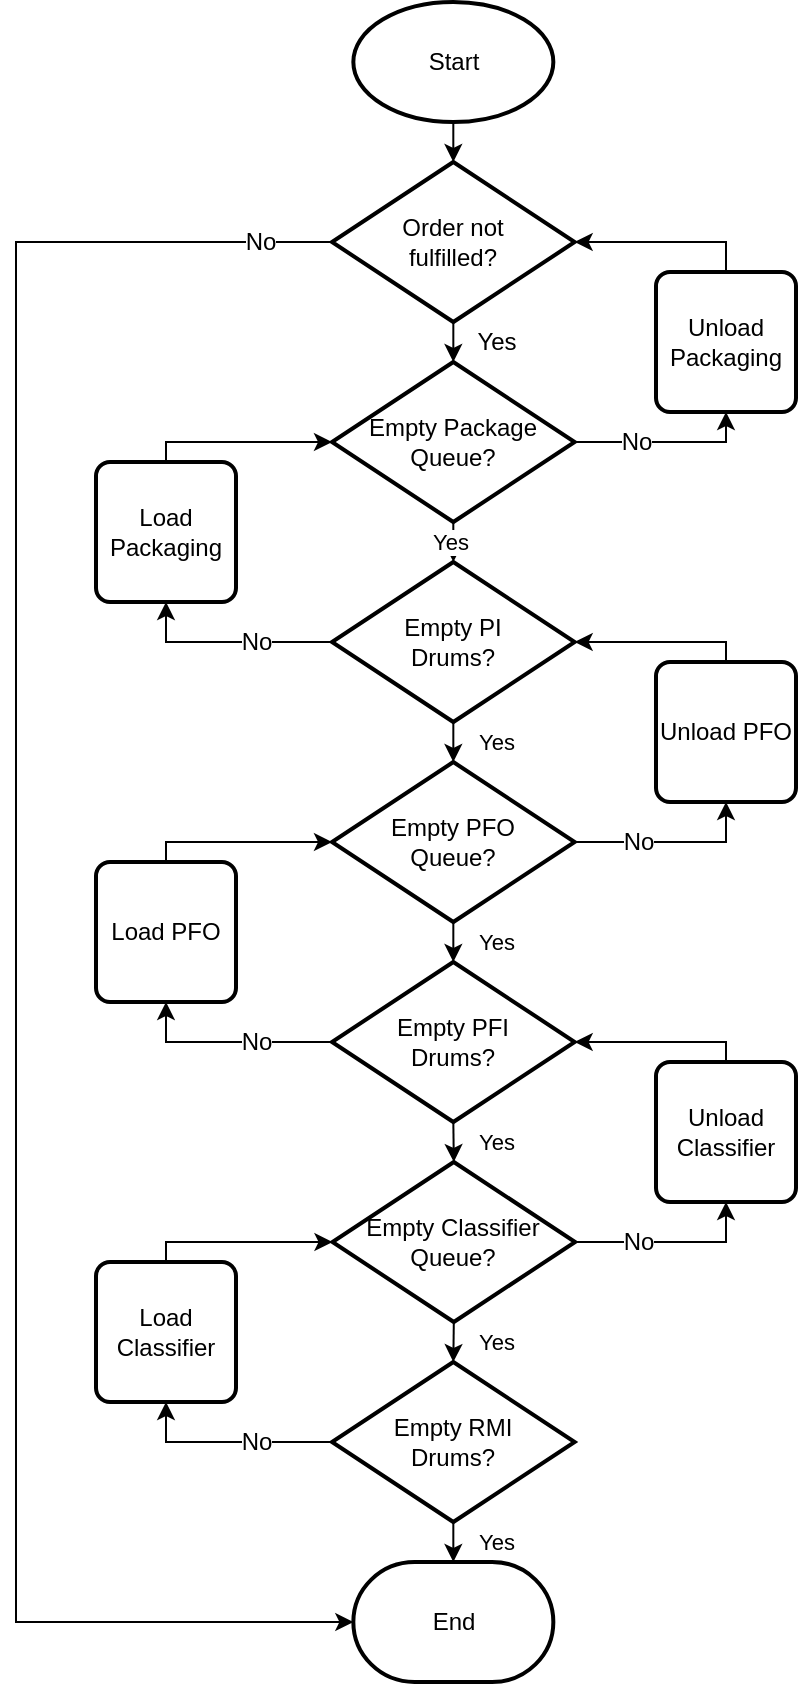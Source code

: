 <mxfile version="12.4.3" type="device" pages="1"><diagram id="_Pc0dId8PIUdgL5l4WJK" name="Page-1"><mxGraphModel dx="1048" dy="1745" grid="1" gridSize="10" guides="1" tooltips="1" connect="1" arrows="1" fold="1" page="1" pageScale="1" pageWidth="1100" pageHeight="850" math="0" shadow="0"><root><mxCell id="0"/><mxCell id="1" parent="0"/><mxCell id="DGjXijmD_eKTkwyKEHRK-1" value="End" style="strokeWidth=2;html=1;shape=mxgraph.flowchart.terminator;whiteSpace=wrap;" vertex="1" parent="1"><mxGeometry x="498.67" y="780" width="100" height="60" as="geometry"/></mxCell><mxCell id="DGjXijmD_eKTkwyKEHRK-11" style="edgeStyle=orthogonalEdgeStyle;rounded=0;orthogonalLoop=1;jettySize=auto;html=1;exitX=0.5;exitY=1;exitDx=0;exitDy=0;exitPerimeter=0;entryX=0.5;entryY=0;entryDx=0;entryDy=0;entryPerimeter=0;" edge="1" parent="1" source="DGjXijmD_eKTkwyKEHRK-2" target="DGjXijmD_eKTkwyKEHRK-4"><mxGeometry relative="1" as="geometry"/></mxCell><mxCell id="DGjXijmD_eKTkwyKEHRK-2" value="Start" style="strokeWidth=2;html=1;shape=mxgraph.flowchart.start_1;whiteSpace=wrap;" vertex="1" parent="1"><mxGeometry x="498.67" width="100" height="60" as="geometry"/></mxCell><mxCell id="DGjXijmD_eKTkwyKEHRK-12" style="edgeStyle=orthogonalEdgeStyle;rounded=0;orthogonalLoop=1;jettySize=auto;html=1;exitX=0.5;exitY=1;exitDx=0;exitDy=0;exitPerimeter=0;entryX=0.5;entryY=0;entryDx=0;entryDy=0;entryPerimeter=0;" edge="1" parent="1" source="DGjXijmD_eKTkwyKEHRK-4" target="DGjXijmD_eKTkwyKEHRK-8"><mxGeometry relative="1" as="geometry"/></mxCell><mxCell id="DGjXijmD_eKTkwyKEHRK-22" style="edgeStyle=orthogonalEdgeStyle;rounded=0;orthogonalLoop=1;jettySize=auto;html=1;exitX=0;exitY=0.5;exitDx=0;exitDy=0;exitPerimeter=0;entryX=0;entryY=0.5;entryDx=0;entryDy=0;entryPerimeter=0;" edge="1" parent="1" source="DGjXijmD_eKTkwyKEHRK-4" target="DGjXijmD_eKTkwyKEHRK-1"><mxGeometry relative="1" as="geometry"><Array as="points"><mxPoint x="330" y="120"/><mxPoint x="330" y="810"/></Array></mxGeometry></mxCell><mxCell id="DGjXijmD_eKTkwyKEHRK-36" value="No" style="text;html=1;align=center;verticalAlign=middle;resizable=0;points=[];;labelBackgroundColor=#ffffff;" vertex="1" connectable="0" parent="DGjXijmD_eKTkwyKEHRK-22"><mxGeometry x="-0.954" relative="1" as="geometry"><mxPoint x="-13.24" y="-0.34" as="offset"/></mxGeometry></mxCell><mxCell id="DGjXijmD_eKTkwyKEHRK-4" value="Order not&lt;br&gt;fulfilled?" style="strokeWidth=2;html=1;shape=mxgraph.flowchart.decision;whiteSpace=wrap;" vertex="1" parent="1"><mxGeometry x="488" y="80" width="121.33" height="80" as="geometry"/></mxCell><mxCell id="DGjXijmD_eKTkwyKEHRK-13" value="Yes" style="edgeStyle=orthogonalEdgeStyle;rounded=0;orthogonalLoop=1;jettySize=auto;html=1;exitX=0.5;exitY=1;exitDx=0;exitDy=0;exitPerimeter=0;" edge="1" parent="1" source="DGjXijmD_eKTkwyKEHRK-8" target="DGjXijmD_eKTkwyKEHRK-9"><mxGeometry x="0.977" y="24" relative="1" as="geometry"><mxPoint x="-2" y="-10" as="offset"/></mxGeometry></mxCell><mxCell id="DGjXijmD_eKTkwyKEHRK-28" style="edgeStyle=orthogonalEdgeStyle;rounded=0;orthogonalLoop=1;jettySize=auto;html=1;exitX=0.5;exitY=0;exitDx=0;exitDy=0;entryX=1;entryY=0.5;entryDx=0;entryDy=0;entryPerimeter=0;" edge="1" parent="1" source="DGjXijmD_eKTkwyKEHRK-52" target="DGjXijmD_eKTkwyKEHRK-4"><mxGeometry relative="1" as="geometry"><Array as="points"><mxPoint x="685" y="120"/></Array></mxGeometry></mxCell><mxCell id="DGjXijmD_eKTkwyKEHRK-8" value="Empty Package&lt;br&gt;Queue?" style="strokeWidth=2;html=1;shape=mxgraph.flowchart.decision;whiteSpace=wrap;" vertex="1" parent="1"><mxGeometry x="488" y="180" width="121.33" height="80" as="geometry"/></mxCell><mxCell id="DGjXijmD_eKTkwyKEHRK-14" value="Yes" style="edgeStyle=orthogonalEdgeStyle;rounded=0;orthogonalLoop=1;jettySize=auto;html=1;exitX=0.5;exitY=1;exitDx=0;exitDy=0;exitPerimeter=0;entryX=0.5;entryY=0;entryDx=0;entryDy=0;entryPerimeter=0;" edge="1" parent="1" source="DGjXijmD_eKTkwyKEHRK-9" target="DGjXijmD_eKTkwyKEHRK-10"><mxGeometry x="-0.019" y="21" relative="1" as="geometry"><mxPoint as="offset"/></mxGeometry></mxCell><mxCell id="DGjXijmD_eKTkwyKEHRK-27" style="edgeStyle=orthogonalEdgeStyle;rounded=0;orthogonalLoop=1;jettySize=auto;html=1;exitX=0.5;exitY=0;exitDx=0;exitDy=0;entryX=0;entryY=0.5;entryDx=0;entryDy=0;entryPerimeter=0;" edge="1" parent="1" source="DGjXijmD_eKTkwyKEHRK-49" target="DGjXijmD_eKTkwyKEHRK-8"><mxGeometry relative="1" as="geometry"><Array as="points"><mxPoint x="405" y="220"/></Array></mxGeometry></mxCell><mxCell id="DGjXijmD_eKTkwyKEHRK-9" value="Empty PI &lt;br&gt;Drums?" style="strokeWidth=2;html=1;shape=mxgraph.flowchart.decision;whiteSpace=wrap;" vertex="1" parent="1"><mxGeometry x="488" y="280" width="121.33" height="80" as="geometry"/></mxCell><mxCell id="DGjXijmD_eKTkwyKEHRK-18" value="Yes" style="edgeStyle=orthogonalEdgeStyle;rounded=0;orthogonalLoop=1;jettySize=auto;html=1;exitX=0.5;exitY=1;exitDx=0;exitDy=0;exitPerimeter=0;entryX=0.5;entryY=0;entryDx=0;entryDy=0;entryPerimeter=0;" edge="1" parent="1" source="DGjXijmD_eKTkwyKEHRK-10" target="DGjXijmD_eKTkwyKEHRK-15"><mxGeometry x="-0.019" y="21" relative="1" as="geometry"><mxPoint as="offset"/></mxGeometry></mxCell><mxCell id="DGjXijmD_eKTkwyKEHRK-26" style="edgeStyle=orthogonalEdgeStyle;rounded=0;orthogonalLoop=1;jettySize=auto;html=1;exitX=1;exitY=0.5;exitDx=0;exitDy=0;exitPerimeter=0;entryX=0.5;entryY=1;entryDx=0;entryDy=0;" edge="1" parent="1" source="DGjXijmD_eKTkwyKEHRK-10" target="DGjXijmD_eKTkwyKEHRK-46"><mxGeometry relative="1" as="geometry"><Array as="points"><mxPoint x="685" y="420"/></Array></mxGeometry></mxCell><mxCell id="DGjXijmD_eKTkwyKEHRK-33" value="No" style="text;html=1;align=center;verticalAlign=middle;resizable=0;points=[];;labelBackgroundColor=#ffffff;" vertex="1" connectable="0" parent="DGjXijmD_eKTkwyKEHRK-26"><mxGeometry x="-0.846" relative="1" as="geometry"><mxPoint x="23.66" y="-0.34" as="offset"/></mxGeometry></mxCell><mxCell id="DGjXijmD_eKTkwyKEHRK-10" value="Empty PFO&lt;br&gt;Queue?" style="strokeWidth=2;html=1;shape=mxgraph.flowchart.decision;whiteSpace=wrap;" vertex="1" parent="1"><mxGeometry x="488" y="380" width="121.33" height="80" as="geometry"/></mxCell><mxCell id="DGjXijmD_eKTkwyKEHRK-19" value="Yes" style="edgeStyle=orthogonalEdgeStyle;rounded=0;orthogonalLoop=1;jettySize=auto;html=1;exitX=0.5;exitY=1;exitDx=0;exitDy=0;exitPerimeter=0;entryX=0.5;entryY=0;entryDx=0;entryDy=0;entryPerimeter=0;" edge="1" parent="1" source="DGjXijmD_eKTkwyKEHRK-15" target="DGjXijmD_eKTkwyKEHRK-16"><mxGeometry x="0.031" y="21" relative="1" as="geometry"><mxPoint as="offset"/></mxGeometry></mxCell><mxCell id="DGjXijmD_eKTkwyKEHRK-25" style="edgeStyle=orthogonalEdgeStyle;rounded=0;orthogonalLoop=1;jettySize=auto;html=1;exitX=0;exitY=0.5;exitDx=0;exitDy=0;exitPerimeter=0;entryX=0.5;entryY=1;entryDx=0;entryDy=0;" edge="1" parent="1" source="DGjXijmD_eKTkwyKEHRK-15" target="DGjXijmD_eKTkwyKEHRK-45"><mxGeometry relative="1" as="geometry"/></mxCell><mxCell id="DGjXijmD_eKTkwyKEHRK-31" value="No" style="text;html=1;align=center;verticalAlign=middle;resizable=0;points=[];;labelBackgroundColor=#ffffff;" vertex="1" connectable="0" parent="DGjXijmD_eKTkwyKEHRK-25"><mxGeometry x="-0.852" relative="1" as="geometry"><mxPoint x="-30.48" y="-0.34" as="offset"/></mxGeometry></mxCell><mxCell id="DGjXijmD_eKTkwyKEHRK-15" value="Empty PFI&lt;br&gt;Drums?" style="strokeWidth=2;html=1;shape=mxgraph.flowchart.decision;whiteSpace=wrap;" vertex="1" parent="1"><mxGeometry x="488" y="480" width="121.33" height="80" as="geometry"/></mxCell><mxCell id="DGjXijmD_eKTkwyKEHRK-20" value="Yes" style="edgeStyle=orthogonalEdgeStyle;rounded=0;orthogonalLoop=1;jettySize=auto;html=1;exitX=0.5;exitY=1;exitDx=0;exitDy=0;exitPerimeter=0;entryX=0.5;entryY=0;entryDx=0;entryDy=0;entryPerimeter=0;" edge="1" parent="1" source="DGjXijmD_eKTkwyKEHRK-16" target="DGjXijmD_eKTkwyKEHRK-17"><mxGeometry x="-0.07" y="21" relative="1" as="geometry"><mxPoint as="offset"/></mxGeometry></mxCell><mxCell id="DGjXijmD_eKTkwyKEHRK-24" style="edgeStyle=orthogonalEdgeStyle;rounded=0;orthogonalLoop=1;jettySize=auto;html=1;exitX=0.5;exitY=0;exitDx=0;exitDy=0;entryX=1;entryY=0.5;entryDx=0;entryDy=0;entryPerimeter=0;" edge="1" parent="1" source="DGjXijmD_eKTkwyKEHRK-42" target="DGjXijmD_eKTkwyKEHRK-15"><mxGeometry relative="1" as="geometry"><Array as="points"><mxPoint x="685" y="520"/></Array></mxGeometry></mxCell><mxCell id="DGjXijmD_eKTkwyKEHRK-16" value="Empty Classifier&lt;br&gt;Queue?" style="strokeWidth=2;html=1;shape=mxgraph.flowchart.decision;whiteSpace=wrap;" vertex="1" parent="1"><mxGeometry x="488.24" y="580" width="121.33" height="80" as="geometry"/></mxCell><mxCell id="DGjXijmD_eKTkwyKEHRK-21" value="Yes" style="edgeStyle=orthogonalEdgeStyle;rounded=0;orthogonalLoop=1;jettySize=auto;html=1;exitX=0.5;exitY=1;exitDx=0;exitDy=0;exitPerimeter=0;entryX=0.5;entryY=0;entryDx=0;entryDy=0;entryPerimeter=0;" edge="1" parent="1" source="DGjXijmD_eKTkwyKEHRK-17" target="DGjXijmD_eKTkwyKEHRK-1"><mxGeometry x="-0.019" y="21" relative="1" as="geometry"><mxPoint as="offset"/></mxGeometry></mxCell><mxCell id="DGjXijmD_eKTkwyKEHRK-23" style="edgeStyle=orthogonalEdgeStyle;rounded=0;orthogonalLoop=1;jettySize=auto;html=1;exitX=0.5;exitY=0;exitDx=0;exitDy=0;entryX=0;entryY=0.5;entryDx=0;entryDy=0;entryPerimeter=0;" edge="1" parent="1" source="DGjXijmD_eKTkwyKEHRK-37" target="DGjXijmD_eKTkwyKEHRK-16"><mxGeometry relative="1" as="geometry"><Array as="points"><mxPoint x="405" y="620"/></Array></mxGeometry></mxCell><mxCell id="DGjXijmD_eKTkwyKEHRK-17" value="Empty RMI&lt;br&gt;Drums?" style="strokeWidth=2;html=1;shape=mxgraph.flowchart.decision;whiteSpace=wrap;" vertex="1" parent="1"><mxGeometry x="488" y="680" width="121.33" height="80" as="geometry"/></mxCell><mxCell id="DGjXijmD_eKTkwyKEHRK-29" value="Yes" style="text;html=1;align=center;verticalAlign=middle;resizable=0;points=[];;autosize=1;" vertex="1" parent="1"><mxGeometry x="550" y="160" width="40" height="20" as="geometry"/></mxCell><mxCell id="DGjXijmD_eKTkwyKEHRK-37" value="Load Classifier" style="rounded=1;whiteSpace=wrap;html=1;absoluteArcSize=1;arcSize=14;strokeWidth=2;" vertex="1" parent="1"><mxGeometry x="370" y="630" width="70" height="70" as="geometry"/></mxCell><mxCell id="DGjXijmD_eKTkwyKEHRK-40" style="edgeStyle=orthogonalEdgeStyle;rounded=0;orthogonalLoop=1;jettySize=auto;html=1;exitX=0;exitY=0.5;exitDx=0;exitDy=0;exitPerimeter=0;entryX=0.5;entryY=1;entryDx=0;entryDy=0;" edge="1" parent="1" source="DGjXijmD_eKTkwyKEHRK-17" target="DGjXijmD_eKTkwyKEHRK-37"><mxGeometry relative="1" as="geometry"><mxPoint x="488.235" y="719.765" as="sourcePoint"/><mxPoint x="488.235" y="619.765" as="targetPoint"/></mxGeometry></mxCell><mxCell id="DGjXijmD_eKTkwyKEHRK-41" value="No" style="text;html=1;align=center;verticalAlign=middle;resizable=0;points=[];;labelBackgroundColor=#ffffff;" vertex="1" connectable="0" parent="DGjXijmD_eKTkwyKEHRK-40"><mxGeometry x="-0.826" y="1" relative="1" as="geometry"><mxPoint x="-29.1" y="-1.34" as="offset"/></mxGeometry></mxCell><mxCell id="DGjXijmD_eKTkwyKEHRK-42" value="Unload Classifier" style="rounded=1;whiteSpace=wrap;html=1;absoluteArcSize=1;arcSize=14;strokeWidth=2;" vertex="1" parent="1"><mxGeometry x="650" y="530" width="70" height="70" as="geometry"/></mxCell><mxCell id="DGjXijmD_eKTkwyKEHRK-43" style="edgeStyle=orthogonalEdgeStyle;rounded=0;orthogonalLoop=1;jettySize=auto;html=1;exitX=1;exitY=0.5;exitDx=0;exitDy=0;exitPerimeter=0;entryX=0.5;entryY=1;entryDx=0;entryDy=0;" edge="1" parent="1" source="DGjXijmD_eKTkwyKEHRK-16" target="DGjXijmD_eKTkwyKEHRK-42"><mxGeometry relative="1" as="geometry"><mxPoint x="609.448" y="620.345" as="sourcePoint"/><mxPoint x="609.448" y="520.345" as="targetPoint"/></mxGeometry></mxCell><mxCell id="DGjXijmD_eKTkwyKEHRK-44" value="No" style="text;html=1;align=center;verticalAlign=middle;resizable=0;points=[];;labelBackgroundColor=#ffffff;" vertex="1" connectable="0" parent="DGjXijmD_eKTkwyKEHRK-43"><mxGeometry x="-0.821" y="-1" relative="1" as="geometry"><mxPoint x="22.28" y="-1.34" as="offset"/></mxGeometry></mxCell><mxCell id="DGjXijmD_eKTkwyKEHRK-55" style="edgeStyle=orthogonalEdgeStyle;rounded=0;orthogonalLoop=1;jettySize=auto;html=1;exitX=0.5;exitY=0;exitDx=0;exitDy=0;entryX=0;entryY=0.5;entryDx=0;entryDy=0;entryPerimeter=0;" edge="1" parent="1" source="DGjXijmD_eKTkwyKEHRK-45" target="DGjXijmD_eKTkwyKEHRK-10"><mxGeometry relative="1" as="geometry"><Array as="points"><mxPoint x="405" y="420"/></Array></mxGeometry></mxCell><mxCell id="DGjXijmD_eKTkwyKEHRK-45" value="Load PFO" style="rounded=1;whiteSpace=wrap;html=1;absoluteArcSize=1;arcSize=14;strokeWidth=2;" vertex="1" parent="1"><mxGeometry x="370" y="430" width="70" height="70" as="geometry"/></mxCell><mxCell id="DGjXijmD_eKTkwyKEHRK-56" style="edgeStyle=orthogonalEdgeStyle;rounded=0;orthogonalLoop=1;jettySize=auto;html=1;entryX=1;entryY=0.5;entryDx=0;entryDy=0;entryPerimeter=0;exitX=0.5;exitY=0;exitDx=0;exitDy=0;" edge="1" parent="1" source="DGjXijmD_eKTkwyKEHRK-46" target="DGjXijmD_eKTkwyKEHRK-9"><mxGeometry relative="1" as="geometry"><Array as="points"><mxPoint x="685" y="320"/></Array></mxGeometry></mxCell><mxCell id="DGjXijmD_eKTkwyKEHRK-46" value="Unload PFO" style="rounded=1;whiteSpace=wrap;html=1;absoluteArcSize=1;arcSize=14;strokeWidth=2;" vertex="1" parent="1"><mxGeometry x="650" y="330" width="70" height="70" as="geometry"/></mxCell><mxCell id="DGjXijmD_eKTkwyKEHRK-49" value="Load Packaging" style="rounded=1;whiteSpace=wrap;html=1;absoluteArcSize=1;arcSize=14;strokeWidth=2;" vertex="1" parent="1"><mxGeometry x="370" y="230" width="70" height="70" as="geometry"/></mxCell><mxCell id="DGjXijmD_eKTkwyKEHRK-50" style="edgeStyle=orthogonalEdgeStyle;rounded=0;orthogonalLoop=1;jettySize=auto;html=1;exitX=0;exitY=0.5;exitDx=0;exitDy=0;exitPerimeter=0;entryX=0.5;entryY=1;entryDx=0;entryDy=0;" edge="1" parent="1" source="DGjXijmD_eKTkwyKEHRK-9" target="DGjXijmD_eKTkwyKEHRK-49"><mxGeometry relative="1" as="geometry"><mxPoint x="488.069" y="320.345" as="sourcePoint"/><mxPoint x="488.069" y="220.345" as="targetPoint"/><Array as="points"><mxPoint x="405" y="320"/></Array></mxGeometry></mxCell><mxCell id="DGjXijmD_eKTkwyKEHRK-51" value="No" style="text;html=1;align=center;verticalAlign=middle;resizable=0;points=[];;labelBackgroundColor=#ffffff;" vertex="1" connectable="0" parent="DGjXijmD_eKTkwyKEHRK-50"><mxGeometry x="-0.852" y="-1" relative="1" as="geometry"><mxPoint x="-30.48" y="0.66" as="offset"/></mxGeometry></mxCell><mxCell id="DGjXijmD_eKTkwyKEHRK-52" value="Unload Packaging" style="rounded=1;whiteSpace=wrap;html=1;absoluteArcSize=1;arcSize=14;strokeWidth=2;" vertex="1" parent="1"><mxGeometry x="650" y="135" width="70" height="70" as="geometry"/></mxCell><mxCell id="DGjXijmD_eKTkwyKEHRK-53" style="edgeStyle=orthogonalEdgeStyle;rounded=0;orthogonalLoop=1;jettySize=auto;html=1;exitX=1;exitY=0.5;exitDx=0;exitDy=0;exitPerimeter=0;entryX=0.5;entryY=1;entryDx=0;entryDy=0;" edge="1" parent="1" source="DGjXijmD_eKTkwyKEHRK-8" target="DGjXijmD_eKTkwyKEHRK-52"><mxGeometry relative="1" as="geometry"><mxPoint x="609.448" y="220.345" as="sourcePoint"/><mxPoint x="609.448" y="120.345" as="targetPoint"/><Array as="points"><mxPoint x="685" y="220"/></Array></mxGeometry></mxCell><mxCell id="DGjXijmD_eKTkwyKEHRK-54" value="No" style="text;html=1;align=center;verticalAlign=middle;resizable=0;points=[];;labelBackgroundColor=#ffffff;" vertex="1" connectable="0" parent="DGjXijmD_eKTkwyKEHRK-53"><mxGeometry x="-0.854" y="-1" relative="1" as="geometry"><mxPoint x="23.66" y="-1.34" as="offset"/></mxGeometry></mxCell></root></mxGraphModel></diagram></mxfile>